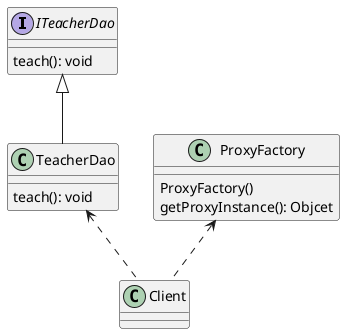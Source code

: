 @startuml
interface ITeacherDao{
teach(): void
}
class TeacherDao{
teach(): void
}
class ProxyFactory{
ProxyFactory()
getProxyInstance(): Objcet
}
class Client

ITeacherDao <|-- TeacherDao
ProxyFactory <.. Client
TeacherDao <.. Client


@enduml